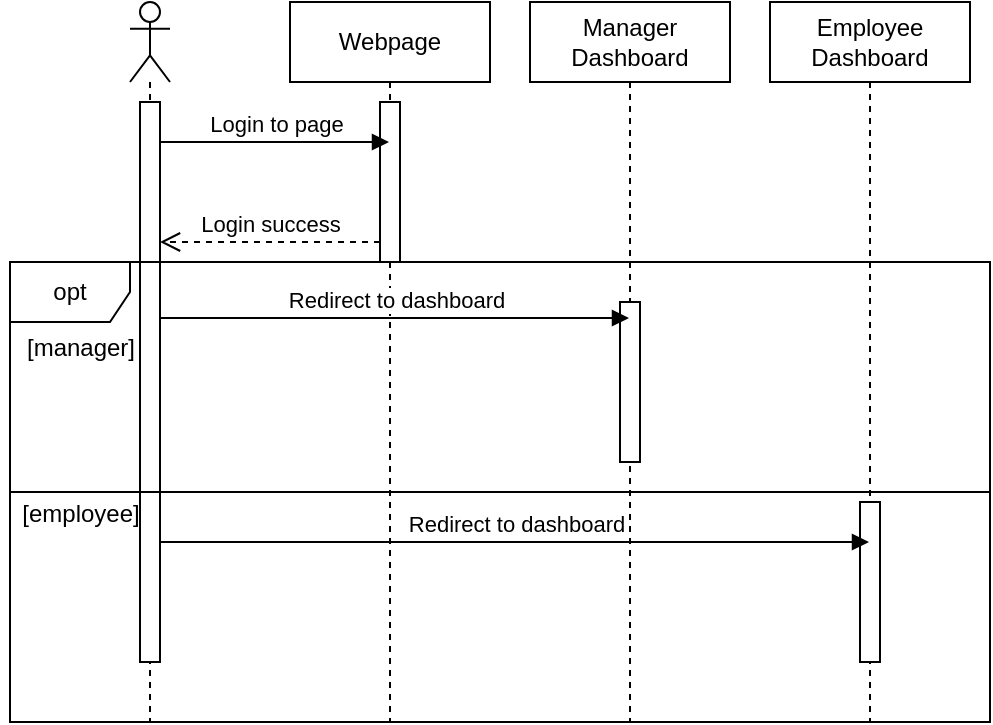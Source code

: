 <mxfile version="22.1.5" type="device">
  <diagram name="Page-1" id="LTHMdqISfbTaaqZkhRda">
    <mxGraphModel dx="507" dy="563" grid="1" gridSize="10" guides="1" tooltips="1" connect="1" arrows="1" fold="1" page="1" pageScale="1" pageWidth="850" pageHeight="1100" math="0" shadow="0">
      <root>
        <mxCell id="0" />
        <mxCell id="1" parent="0" />
        <mxCell id="QGmQsI9SwYeN5P3YLtK5-1" value="" style="shape=umlLifeline;perimeter=lifelinePerimeter;whiteSpace=wrap;html=1;container=1;dropTarget=0;collapsible=0;recursiveResize=0;outlineConnect=0;portConstraint=eastwest;newEdgeStyle={&quot;curved&quot;:0,&quot;rounded&quot;:0};participant=umlActor;" vertex="1" parent="1">
          <mxGeometry x="250" y="40" width="20" height="360" as="geometry" />
        </mxCell>
        <mxCell id="QGmQsI9SwYeN5P3YLtK5-6" value="" style="html=1;points=[[0,0,0,0,5],[0,1,0,0,-5],[1,0,0,0,5],[1,1,0,0,-5]];perimeter=orthogonalPerimeter;outlineConnect=0;targetShapes=umlLifeline;portConstraint=eastwest;newEdgeStyle={&quot;curved&quot;:0,&quot;rounded&quot;:0};" vertex="1" parent="QGmQsI9SwYeN5P3YLtK5-1">
          <mxGeometry x="5" y="50" width="10" height="280" as="geometry" />
        </mxCell>
        <mxCell id="QGmQsI9SwYeN5P3YLtK5-3" value="Webpage" style="shape=umlLifeline;perimeter=lifelinePerimeter;whiteSpace=wrap;html=1;container=1;dropTarget=0;collapsible=0;recursiveResize=0;outlineConnect=0;portConstraint=eastwest;newEdgeStyle={&quot;curved&quot;:0,&quot;rounded&quot;:0};" vertex="1" parent="1">
          <mxGeometry x="330" y="40" width="100" height="360" as="geometry" />
        </mxCell>
        <mxCell id="QGmQsI9SwYeN5P3YLtK5-7" value="" style="html=1;points=[[0,0,0,0,5],[0,1,0,0,-5],[1,0,0,0,5],[1,1,0,0,-5]];perimeter=orthogonalPerimeter;outlineConnect=0;targetShapes=umlLifeline;portConstraint=eastwest;newEdgeStyle={&quot;curved&quot;:0,&quot;rounded&quot;:0};" vertex="1" parent="QGmQsI9SwYeN5P3YLtK5-3">
          <mxGeometry x="45" y="50" width="10" height="80" as="geometry" />
        </mxCell>
        <mxCell id="QGmQsI9SwYeN5P3YLtK5-4" value="Manager Dashboard" style="shape=umlLifeline;perimeter=lifelinePerimeter;whiteSpace=wrap;html=1;container=1;dropTarget=0;collapsible=0;recursiveResize=0;outlineConnect=0;portConstraint=eastwest;newEdgeStyle={&quot;curved&quot;:0,&quot;rounded&quot;:0};" vertex="1" parent="1">
          <mxGeometry x="450" y="40" width="100" height="360" as="geometry" />
        </mxCell>
        <mxCell id="QGmQsI9SwYeN5P3YLtK5-8" value="" style="html=1;points=[[0,0,0,0,5],[0,1,0,0,-5],[1,0,0,0,5],[1,1,0,0,-5]];perimeter=orthogonalPerimeter;outlineConnect=0;targetShapes=umlLifeline;portConstraint=eastwest;newEdgeStyle={&quot;curved&quot;:0,&quot;rounded&quot;:0};" vertex="1" parent="QGmQsI9SwYeN5P3YLtK5-4">
          <mxGeometry x="45" y="150" width="10" height="80" as="geometry" />
        </mxCell>
        <mxCell id="QGmQsI9SwYeN5P3YLtK5-5" value="Employee Dashboard" style="shape=umlLifeline;perimeter=lifelinePerimeter;whiteSpace=wrap;html=1;container=1;dropTarget=0;collapsible=0;recursiveResize=0;outlineConnect=0;portConstraint=eastwest;newEdgeStyle={&quot;curved&quot;:0,&quot;rounded&quot;:0};" vertex="1" parent="1">
          <mxGeometry x="570" y="40" width="100" height="360" as="geometry" />
        </mxCell>
        <mxCell id="QGmQsI9SwYeN5P3YLtK5-9" value="" style="html=1;points=[[0,0,0,0,5],[0,1,0,0,-5],[1,0,0,0,5],[1,1,0,0,-5]];perimeter=orthogonalPerimeter;outlineConnect=0;targetShapes=umlLifeline;portConstraint=eastwest;newEdgeStyle={&quot;curved&quot;:0,&quot;rounded&quot;:0};" vertex="1" parent="QGmQsI9SwYeN5P3YLtK5-5">
          <mxGeometry x="45" y="250" width="10" height="80" as="geometry" />
        </mxCell>
        <mxCell id="QGmQsI9SwYeN5P3YLtK5-10" value="Login to page" style="html=1;verticalAlign=bottom;endArrow=block;curved=0;rounded=0;" edge="1" parent="1">
          <mxGeometry width="80" relative="1" as="geometry">
            <mxPoint x="265" y="110" as="sourcePoint" />
            <mxPoint x="379.5" y="110" as="targetPoint" />
          </mxGeometry>
        </mxCell>
        <mxCell id="QGmQsI9SwYeN5P3YLtK5-11" value="Login success" style="html=1;verticalAlign=bottom;endArrow=open;dashed=1;endSize=8;curved=0;rounded=0;" edge="1" parent="1">
          <mxGeometry relative="1" as="geometry">
            <mxPoint x="375" y="160" as="sourcePoint" />
            <mxPoint x="265" y="160" as="targetPoint" />
          </mxGeometry>
        </mxCell>
        <mxCell id="QGmQsI9SwYeN5P3YLtK5-12" value="opt" style="shape=umlFrame;whiteSpace=wrap;html=1;pointerEvents=0;" vertex="1" parent="1">
          <mxGeometry x="190" y="170" width="490" height="230" as="geometry" />
        </mxCell>
        <mxCell id="QGmQsI9SwYeN5P3YLtK5-13" value="" style="line;strokeWidth=1;fillColor=none;align=left;verticalAlign=middle;spacingTop=-1;spacingLeft=3;spacingRight=3;rotatable=0;labelPosition=right;points=[];portConstraint=eastwest;strokeColor=inherit;" vertex="1" parent="1">
          <mxGeometry x="190" y="281" width="490" height="8" as="geometry" />
        </mxCell>
        <mxCell id="QGmQsI9SwYeN5P3YLtK5-14" value="[manager]" style="text;html=1;align=center;verticalAlign=middle;resizable=0;points=[];autosize=1;strokeColor=none;fillColor=none;" vertex="1" parent="1">
          <mxGeometry x="185" y="198" width="80" height="30" as="geometry" />
        </mxCell>
        <mxCell id="QGmQsI9SwYeN5P3YLtK5-15" value="[employee]" style="text;html=1;align=center;verticalAlign=middle;resizable=0;points=[];autosize=1;strokeColor=none;fillColor=none;" vertex="1" parent="1">
          <mxGeometry x="185" y="281" width="80" height="30" as="geometry" />
        </mxCell>
        <mxCell id="QGmQsI9SwYeN5P3YLtK5-16" value="Redirect to dashboard" style="html=1;verticalAlign=bottom;endArrow=block;curved=0;rounded=0;" edge="1" parent="1" target="QGmQsI9SwYeN5P3YLtK5-4">
          <mxGeometry width="80" relative="1" as="geometry">
            <mxPoint x="265" y="198" as="sourcePoint" />
            <mxPoint x="345" y="198" as="targetPoint" />
          </mxGeometry>
        </mxCell>
        <mxCell id="QGmQsI9SwYeN5P3YLtK5-17" value="Redirect to dashboard" style="html=1;verticalAlign=bottom;endArrow=block;curved=0;rounded=0;" edge="1" parent="1" target="QGmQsI9SwYeN5P3YLtK5-5">
          <mxGeometry width="80" relative="1" as="geometry">
            <mxPoint x="265" y="310" as="sourcePoint" />
            <mxPoint x="500" y="310" as="targetPoint" />
          </mxGeometry>
        </mxCell>
      </root>
    </mxGraphModel>
  </diagram>
</mxfile>
